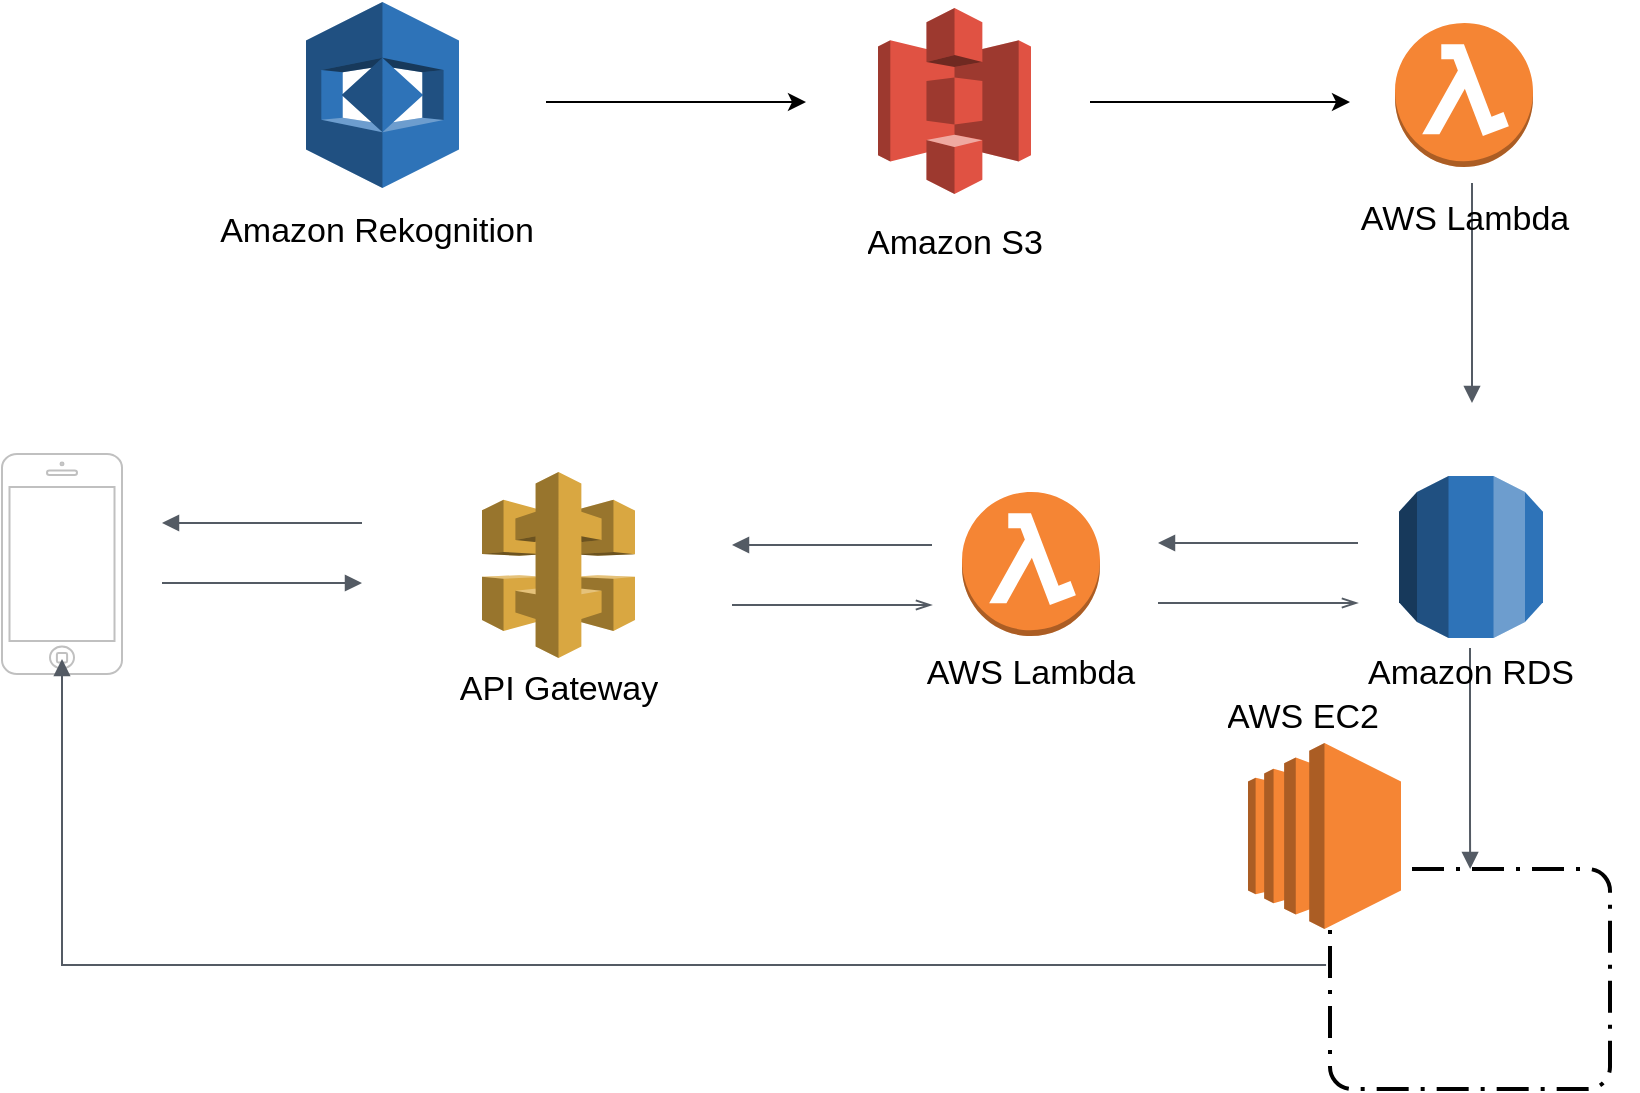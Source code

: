 <mxfile version="17.4.6" type="device"><diagram id="bGdJRmXNuSHAwhAmVmSo" name="Page-1"><mxGraphModel dx="946" dy="645" grid="0" gridSize="10" guides="1" tooltips="1" connect="1" arrows="1" fold="1" page="0" pageScale="1" pageWidth="1169" pageHeight="827" background="none" math="0" shadow="0"><root><mxCell id="0"/><mxCell id="1" parent="0"/><mxCell id="T_qMbWdS4tB0686A6Stj-4" value="" style="html=1;verticalLabelPosition=bottom;labelBackgroundColor=#ffffff;verticalAlign=top;shadow=0;dashed=0;strokeWidth=1;shape=mxgraph.ios7.misc.iphone;strokeColor=#c0c0c0;" parent="1" vertex="1"><mxGeometry x="170" y="376" width="60" height="110" as="geometry"/></mxCell><mxCell id="T_qMbWdS4tB0686A6Stj-5" value="" style="outlineConnect=0;dashed=0;verticalLabelPosition=bottom;verticalAlign=top;align=center;html=1;shape=mxgraph.aws3.lambda_function;fillColor=#F58534;gradientColor=none;" parent="1" vertex="1"><mxGeometry x="866.5" y="160.5" width="69" height="72" as="geometry"/></mxCell><mxCell id="T_qMbWdS4tB0686A6Stj-7" value="" style="edgeStyle=orthogonalEdgeStyle;html=1;endArrow=none;elbow=vertical;startArrow=block;startFill=1;strokeColor=#545B64;rounded=0;" parent="1" edge="1"><mxGeometry width="100" relative="1" as="geometry"><mxPoint x="905" y="350.5" as="sourcePoint"/><mxPoint x="905" y="240.5" as="targetPoint"/></mxGeometry></mxCell><mxCell id="T_qMbWdS4tB0686A6Stj-8" value="" style="edgeStyle=orthogonalEdgeStyle;html=1;endArrow=none;elbow=vertical;startArrow=block;startFill=1;strokeColor=#545B64;rounded=0;" parent="1" edge="1"><mxGeometry width="100" relative="1" as="geometry"><mxPoint x="748" y="420.5" as="sourcePoint"/><mxPoint x="848" y="420.5" as="targetPoint"/></mxGeometry></mxCell><mxCell id="T_qMbWdS4tB0686A6Stj-11" value="" style="edgeStyle=orthogonalEdgeStyle;html=1;endArrow=none;elbow=vertical;startArrow=block;startFill=1;strokeColor=#545B64;rounded=0;" parent="1" edge="1"><mxGeometry width="100" relative="1" as="geometry"><mxPoint x="250" y="410.5" as="sourcePoint"/><mxPoint x="350" y="410.5" as="targetPoint"/></mxGeometry></mxCell><mxCell id="T_qMbWdS4tB0686A6Stj-15" value="" style="outlineConnect=0;dashed=0;verticalLabelPosition=bottom;verticalAlign=top;align=center;html=1;shape=mxgraph.aws3.rekognition;fillColor=#2E73B8;gradientColor=none;" parent="1" vertex="1"><mxGeometry x="322" y="150" width="76.5" height="93" as="geometry"/></mxCell><mxCell id="T_qMbWdS4tB0686A6Stj-16" value="" style="edgeStyle=orthogonalEdgeStyle;html=1;endArrow=block;elbow=vertical;startArrow=none;endFill=1;strokeColor=#545B64;rounded=0;" parent="1" edge="1"><mxGeometry width="100" relative="1" as="geometry"><mxPoint x="250" y="440.5" as="sourcePoint"/><mxPoint x="350" y="440.5" as="targetPoint"/></mxGeometry></mxCell><mxCell id="T_qMbWdS4tB0686A6Stj-17" value="" style="edgeStyle=orthogonalEdgeStyle;html=1;endArrow=openThin;elbow=vertical;startArrow=none;endFill=0;strokeColor=#545B64;rounded=0;" parent="1" edge="1"><mxGeometry width="100" relative="1" as="geometry"><mxPoint x="748" y="450.5" as="sourcePoint"/><mxPoint x="848" y="450.5" as="targetPoint"/></mxGeometry></mxCell><mxCell id="T_qMbWdS4tB0686A6Stj-19" value="" style="edgeStyle=orthogonalEdgeStyle;html=1;endArrow=block;elbow=vertical;startArrow=none;endFill=1;strokeColor=#545B64;rounded=0;" parent="1" edge="1"><mxGeometry width="100" relative="1" as="geometry"><mxPoint x="904" y="473" as="sourcePoint"/><mxPoint x="904.077" y="583.5" as="targetPoint"/><Array as="points"><mxPoint x="904" y="560.5"/><mxPoint x="904" y="560.5"/></Array></mxGeometry></mxCell><mxCell id="T_qMbWdS4tB0686A6Stj-21" value="" style="edgeStyle=orthogonalEdgeStyle;html=1;endArrow=none;elbow=vertical;startArrow=block;startFill=1;strokeColor=#545B64;rounded=0;entryX=-0.014;entryY=0.436;entryDx=0;entryDy=0;entryPerimeter=0;exitX=0.5;exitY=0.932;exitDx=0;exitDy=0;exitPerimeter=0;" parent="1" source="T_qMbWdS4tB0686A6Stj-4" target="T_qMbWdS4tB0686A6Stj-20" edge="1"><mxGeometry width="100" relative="1" as="geometry"><mxPoint x="200" y="631.5" as="sourcePoint"/><mxPoint x="510" y="630.5" as="targetPoint"/><Array as="points"><mxPoint x="200" y="631.5"/></Array></mxGeometry></mxCell><mxCell id="T_qMbWdS4tB0686A6Stj-20" value="" style="rounded=1;arcSize=10;dashed=1;fillColor=none;gradientColor=none;dashPattern=8 3 1 3;strokeWidth=2;" parent="1" vertex="1"><mxGeometry x="834" y="583.5" width="140" height="110" as="geometry"/></mxCell><mxCell id="T_qMbWdS4tB0686A6Stj-18" value="" style="outlineConnect=0;dashed=0;verticalLabelPosition=bottom;verticalAlign=top;align=center;html=1;shape=mxgraph.aws3.ec2;fillColor=#F58534;gradientColor=none;" parent="1" vertex="1"><mxGeometry x="793" y="520.5" width="76.5" height="93" as="geometry"/></mxCell><mxCell id="O3-25bKZLRsSAJbhXOat-7" value="" style="endArrow=classic;html=1;rounded=0;" parent="1" edge="1"><mxGeometry width="50" height="50" relative="1" as="geometry"><mxPoint x="442" y="200" as="sourcePoint"/><mxPoint x="572" y="200" as="targetPoint"/></mxGeometry></mxCell><mxCell id="O3-25bKZLRsSAJbhXOat-8" value="" style="outlineConnect=0;dashed=0;verticalLabelPosition=bottom;verticalAlign=top;align=center;html=1;shape=mxgraph.aws3.rds;fillColor=#2E73B8;gradientColor=none;" parent="1" vertex="1"><mxGeometry x="868.5" y="387" width="72" height="81" as="geometry"/></mxCell><mxCell id="O3-25bKZLRsSAJbhXOat-11" value="" style="outlineConnect=0;dashed=0;verticalLabelPosition=bottom;verticalAlign=top;align=center;html=1;shape=mxgraph.aws3.lambda_function;fillColor=#F58534;gradientColor=none;" parent="1" vertex="1"><mxGeometry x="650" y="395" width="69" height="72" as="geometry"/></mxCell><mxCell id="O3-25bKZLRsSAJbhXOat-12" value="" style="edgeStyle=orthogonalEdgeStyle;html=1;endArrow=none;elbow=vertical;startArrow=block;startFill=1;strokeColor=#545B64;rounded=0;" parent="1" edge="1"><mxGeometry width="100" relative="1" as="geometry"><mxPoint x="535.0" y="421.5" as="sourcePoint"/><mxPoint x="635.0" y="421.5" as="targetPoint"/></mxGeometry></mxCell><mxCell id="O3-25bKZLRsSAJbhXOat-13" value="" style="edgeStyle=orthogonalEdgeStyle;html=1;endArrow=openThin;elbow=vertical;startArrow=none;endFill=0;strokeColor=#545B64;rounded=0;" parent="1" edge="1"><mxGeometry width="100" relative="1" as="geometry"><mxPoint x="535.0" y="451.5" as="sourcePoint"/><mxPoint x="635.0" y="451.5" as="targetPoint"/></mxGeometry></mxCell><mxCell id="O3-25bKZLRsSAJbhXOat-14" value="" style="outlineConnect=0;dashed=0;verticalLabelPosition=bottom;verticalAlign=top;align=center;html=1;shape=mxgraph.aws3.s3;fillColor=#E05243;gradientColor=none;" parent="1" vertex="1"><mxGeometry x="608" y="153" width="76.5" height="93" as="geometry"/></mxCell><mxCell id="O3-25bKZLRsSAJbhXOat-15" value="" style="endArrow=classic;html=1;rounded=0;" parent="1" edge="1"><mxGeometry width="50" height="50" relative="1" as="geometry"><mxPoint x="714" y="200" as="sourcePoint"/><mxPoint x="844" y="200" as="targetPoint"/></mxGeometry></mxCell><mxCell id="KKM4mHLAkY3Hop-73jMj-1" value="" style="outlineConnect=0;dashed=0;verticalLabelPosition=bottom;verticalAlign=top;align=center;html=1;shape=mxgraph.aws3.api_gateway;fillColor=#D9A741;gradientColor=none;" vertex="1" parent="1"><mxGeometry x="410" y="385" width="76.5" height="93" as="geometry"/></mxCell><mxCell id="KKM4mHLAkY3Hop-73jMj-2" value="" style="shape=table;startSize=0;container=1;collapsible=0;childLayout=tableLayout;fillColor=none;strokeColor=none;" vertex="1" parent="1"><mxGeometry x="274" y="232.5" width="167" height="64" as="geometry"/></mxCell><mxCell id="KKM4mHLAkY3Hop-73jMj-3" value="" style="shape=tableRow;horizontal=0;startSize=0;swimlaneHead=0;swimlaneBody=0;top=0;left=0;bottom=0;right=0;collapsible=0;dropTarget=0;fillColor=none;points=[[0,0.5],[1,0.5]];portConstraint=eastwest;" vertex="1" parent="KKM4mHLAkY3Hop-73jMj-2"><mxGeometry width="167" height="64" as="geometry"/></mxCell><mxCell id="KKM4mHLAkY3Hop-73jMj-4" value="&lt;font style=&quot;font-size: 17px&quot;&gt;Amazon Rekognition&lt;/font&gt;" style="shape=partialRectangle;html=1;whiteSpace=wrap;connectable=0;overflow=hidden;fillColor=none;top=0;left=0;bottom=0;right=0;pointerEvents=1;" vertex="1" parent="KKM4mHLAkY3Hop-73jMj-3"><mxGeometry width="167" height="64" as="geometry"><mxRectangle width="167" height="64" as="alternateBounds"/></mxGeometry></mxCell><mxCell id="KKM4mHLAkY3Hop-73jMj-5" value="" style="shape=table;startSize=0;container=1;collapsible=0;childLayout=tableLayout;fillColor=none;strokeColor=none;" vertex="1" parent="1"><mxGeometry x="562.75" y="239" width="167" height="64" as="geometry"/></mxCell><mxCell id="KKM4mHLAkY3Hop-73jMj-6" value="" style="shape=tableRow;horizontal=0;startSize=0;swimlaneHead=0;swimlaneBody=0;top=0;left=0;bottom=0;right=0;collapsible=0;dropTarget=0;fillColor=none;points=[[0,0.5],[1,0.5]];portConstraint=eastwest;" vertex="1" parent="KKM4mHLAkY3Hop-73jMj-5"><mxGeometry width="167" height="64" as="geometry"/></mxCell><mxCell id="KKM4mHLAkY3Hop-73jMj-7" value="&lt;font style=&quot;font-size: 17px&quot;&gt;Amazon S3&lt;/font&gt;" style="shape=partialRectangle;html=1;whiteSpace=wrap;connectable=0;overflow=hidden;fillColor=none;top=0;left=0;bottom=0;right=0;pointerEvents=1;" vertex="1" parent="KKM4mHLAkY3Hop-73jMj-6"><mxGeometry width="167" height="64" as="geometry"><mxRectangle width="167" height="64" as="alternateBounds"/></mxGeometry></mxCell><mxCell id="KKM4mHLAkY3Hop-73jMj-8" value="" style="shape=table;startSize=0;container=1;collapsible=0;childLayout=tableLayout;fillColor=none;strokeColor=none;" vertex="1" parent="1"><mxGeometry x="817.5" y="227" width="167" height="64" as="geometry"/></mxCell><mxCell id="KKM4mHLAkY3Hop-73jMj-9" value="" style="shape=tableRow;horizontal=0;startSize=0;swimlaneHead=0;swimlaneBody=0;top=0;left=0;bottom=0;right=0;collapsible=0;dropTarget=0;fillColor=none;points=[[0,0.5],[1,0.5]];portConstraint=eastwest;" vertex="1" parent="KKM4mHLAkY3Hop-73jMj-8"><mxGeometry width="167" height="64" as="geometry"/></mxCell><mxCell id="KKM4mHLAkY3Hop-73jMj-10" value="&lt;font style=&quot;font-size: 17px&quot;&gt;AWS Lambda&lt;/font&gt;" style="shape=partialRectangle;html=1;whiteSpace=wrap;connectable=0;overflow=hidden;fillColor=none;top=0;left=0;bottom=0;right=0;pointerEvents=1;" vertex="1" parent="KKM4mHLAkY3Hop-73jMj-9"><mxGeometry width="167" height="64" as="geometry"><mxRectangle width="167" height="64" as="alternateBounds"/></mxGeometry></mxCell><mxCell id="KKM4mHLAkY3Hop-73jMj-11" value="" style="shape=table;startSize=0;container=1;collapsible=0;childLayout=tableLayout;fillColor=none;strokeColor=none;" vertex="1" parent="1"><mxGeometry x="820.5" y="454" width="167" height="64" as="geometry"/></mxCell><mxCell id="KKM4mHLAkY3Hop-73jMj-12" value="" style="shape=tableRow;horizontal=0;startSize=0;swimlaneHead=0;swimlaneBody=0;top=0;left=0;bottom=0;right=0;collapsible=0;dropTarget=0;fillColor=none;points=[[0,0.5],[1,0.5]];portConstraint=eastwest;" vertex="1" parent="KKM4mHLAkY3Hop-73jMj-11"><mxGeometry width="167" height="64" as="geometry"/></mxCell><mxCell id="KKM4mHLAkY3Hop-73jMj-13" value="&lt;font style=&quot;font-size: 17px&quot;&gt;Amazon RDS&lt;/font&gt;" style="shape=partialRectangle;html=1;whiteSpace=wrap;connectable=0;overflow=hidden;fillColor=none;top=0;left=0;bottom=0;right=0;pointerEvents=1;" vertex="1" parent="KKM4mHLAkY3Hop-73jMj-12"><mxGeometry width="167" height="64" as="geometry"><mxRectangle width="167" height="64" as="alternateBounds"/></mxGeometry></mxCell><mxCell id="KKM4mHLAkY3Hop-73jMj-14" value="" style="shape=table;startSize=0;container=1;collapsible=0;childLayout=tableLayout;fillColor=none;strokeColor=none;" vertex="1" parent="1"><mxGeometry x="601" y="454" width="167" height="64" as="geometry"/></mxCell><mxCell id="KKM4mHLAkY3Hop-73jMj-15" value="" style="shape=tableRow;horizontal=0;startSize=0;swimlaneHead=0;swimlaneBody=0;top=0;left=0;bottom=0;right=0;collapsible=0;dropTarget=0;fillColor=none;points=[[0,0.5],[1,0.5]];portConstraint=eastwest;" vertex="1" parent="KKM4mHLAkY3Hop-73jMj-14"><mxGeometry width="167" height="64" as="geometry"/></mxCell><mxCell id="KKM4mHLAkY3Hop-73jMj-16" value="&lt;font style=&quot;font-size: 17px&quot;&gt;AWS Lambda&lt;/font&gt;" style="shape=partialRectangle;html=1;whiteSpace=wrap;connectable=0;overflow=hidden;fillColor=none;top=0;left=0;bottom=0;right=0;pointerEvents=1;" vertex="1" parent="KKM4mHLAkY3Hop-73jMj-15"><mxGeometry width="167" height="64" as="geometry"><mxRectangle width="167" height="64" as="alternateBounds"/></mxGeometry></mxCell><mxCell id="KKM4mHLAkY3Hop-73jMj-17" value="" style="shape=table;startSize=0;container=1;collapsible=0;childLayout=tableLayout;fillColor=none;strokeColor=none;" vertex="1" parent="1"><mxGeometry x="364.75" y="462" width="167" height="64" as="geometry"/></mxCell><mxCell id="KKM4mHLAkY3Hop-73jMj-18" value="" style="shape=tableRow;horizontal=0;startSize=0;swimlaneHead=0;swimlaneBody=0;top=0;left=0;bottom=0;right=0;collapsible=0;dropTarget=0;fillColor=none;points=[[0,0.5],[1,0.5]];portConstraint=eastwest;" vertex="1" parent="KKM4mHLAkY3Hop-73jMj-17"><mxGeometry width="167" height="64" as="geometry"/></mxCell><mxCell id="KKM4mHLAkY3Hop-73jMj-19" value="&lt;font style=&quot;font-size: 17px&quot;&gt;API Gateway&lt;/font&gt;" style="shape=partialRectangle;html=1;whiteSpace=wrap;connectable=0;overflow=hidden;fillColor=none;top=0;left=0;bottom=0;right=0;pointerEvents=1;" vertex="1" parent="KKM4mHLAkY3Hop-73jMj-18"><mxGeometry width="167" height="64" as="geometry"><mxRectangle width="167" height="64" as="alternateBounds"/></mxGeometry></mxCell><mxCell id="KKM4mHLAkY3Hop-73jMj-20" value="" style="shape=table;startSize=0;container=1;collapsible=0;childLayout=tableLayout;fillColor=none;strokeColor=none;" vertex="1" parent="1"><mxGeometry x="737" y="476" width="167" height="64" as="geometry"/></mxCell><mxCell id="KKM4mHLAkY3Hop-73jMj-21" value="" style="shape=tableRow;horizontal=0;startSize=0;swimlaneHead=0;swimlaneBody=0;top=0;left=0;bottom=0;right=0;collapsible=0;dropTarget=0;fillColor=none;points=[[0,0.5],[1,0.5]];portConstraint=eastwest;" vertex="1" parent="KKM4mHLAkY3Hop-73jMj-20"><mxGeometry width="167" height="64" as="geometry"/></mxCell><mxCell id="KKM4mHLAkY3Hop-73jMj-22" value="&lt;font style=&quot;font-size: 17px&quot;&gt;AWS EC2&lt;/font&gt;" style="shape=partialRectangle;html=1;whiteSpace=wrap;connectable=0;overflow=hidden;fillColor=none;top=0;left=0;bottom=0;right=0;pointerEvents=1;" vertex="1" parent="KKM4mHLAkY3Hop-73jMj-21"><mxGeometry width="167" height="64" as="geometry"><mxRectangle width="167" height="64" as="alternateBounds"/></mxGeometry></mxCell></root></mxGraphModel></diagram></mxfile>